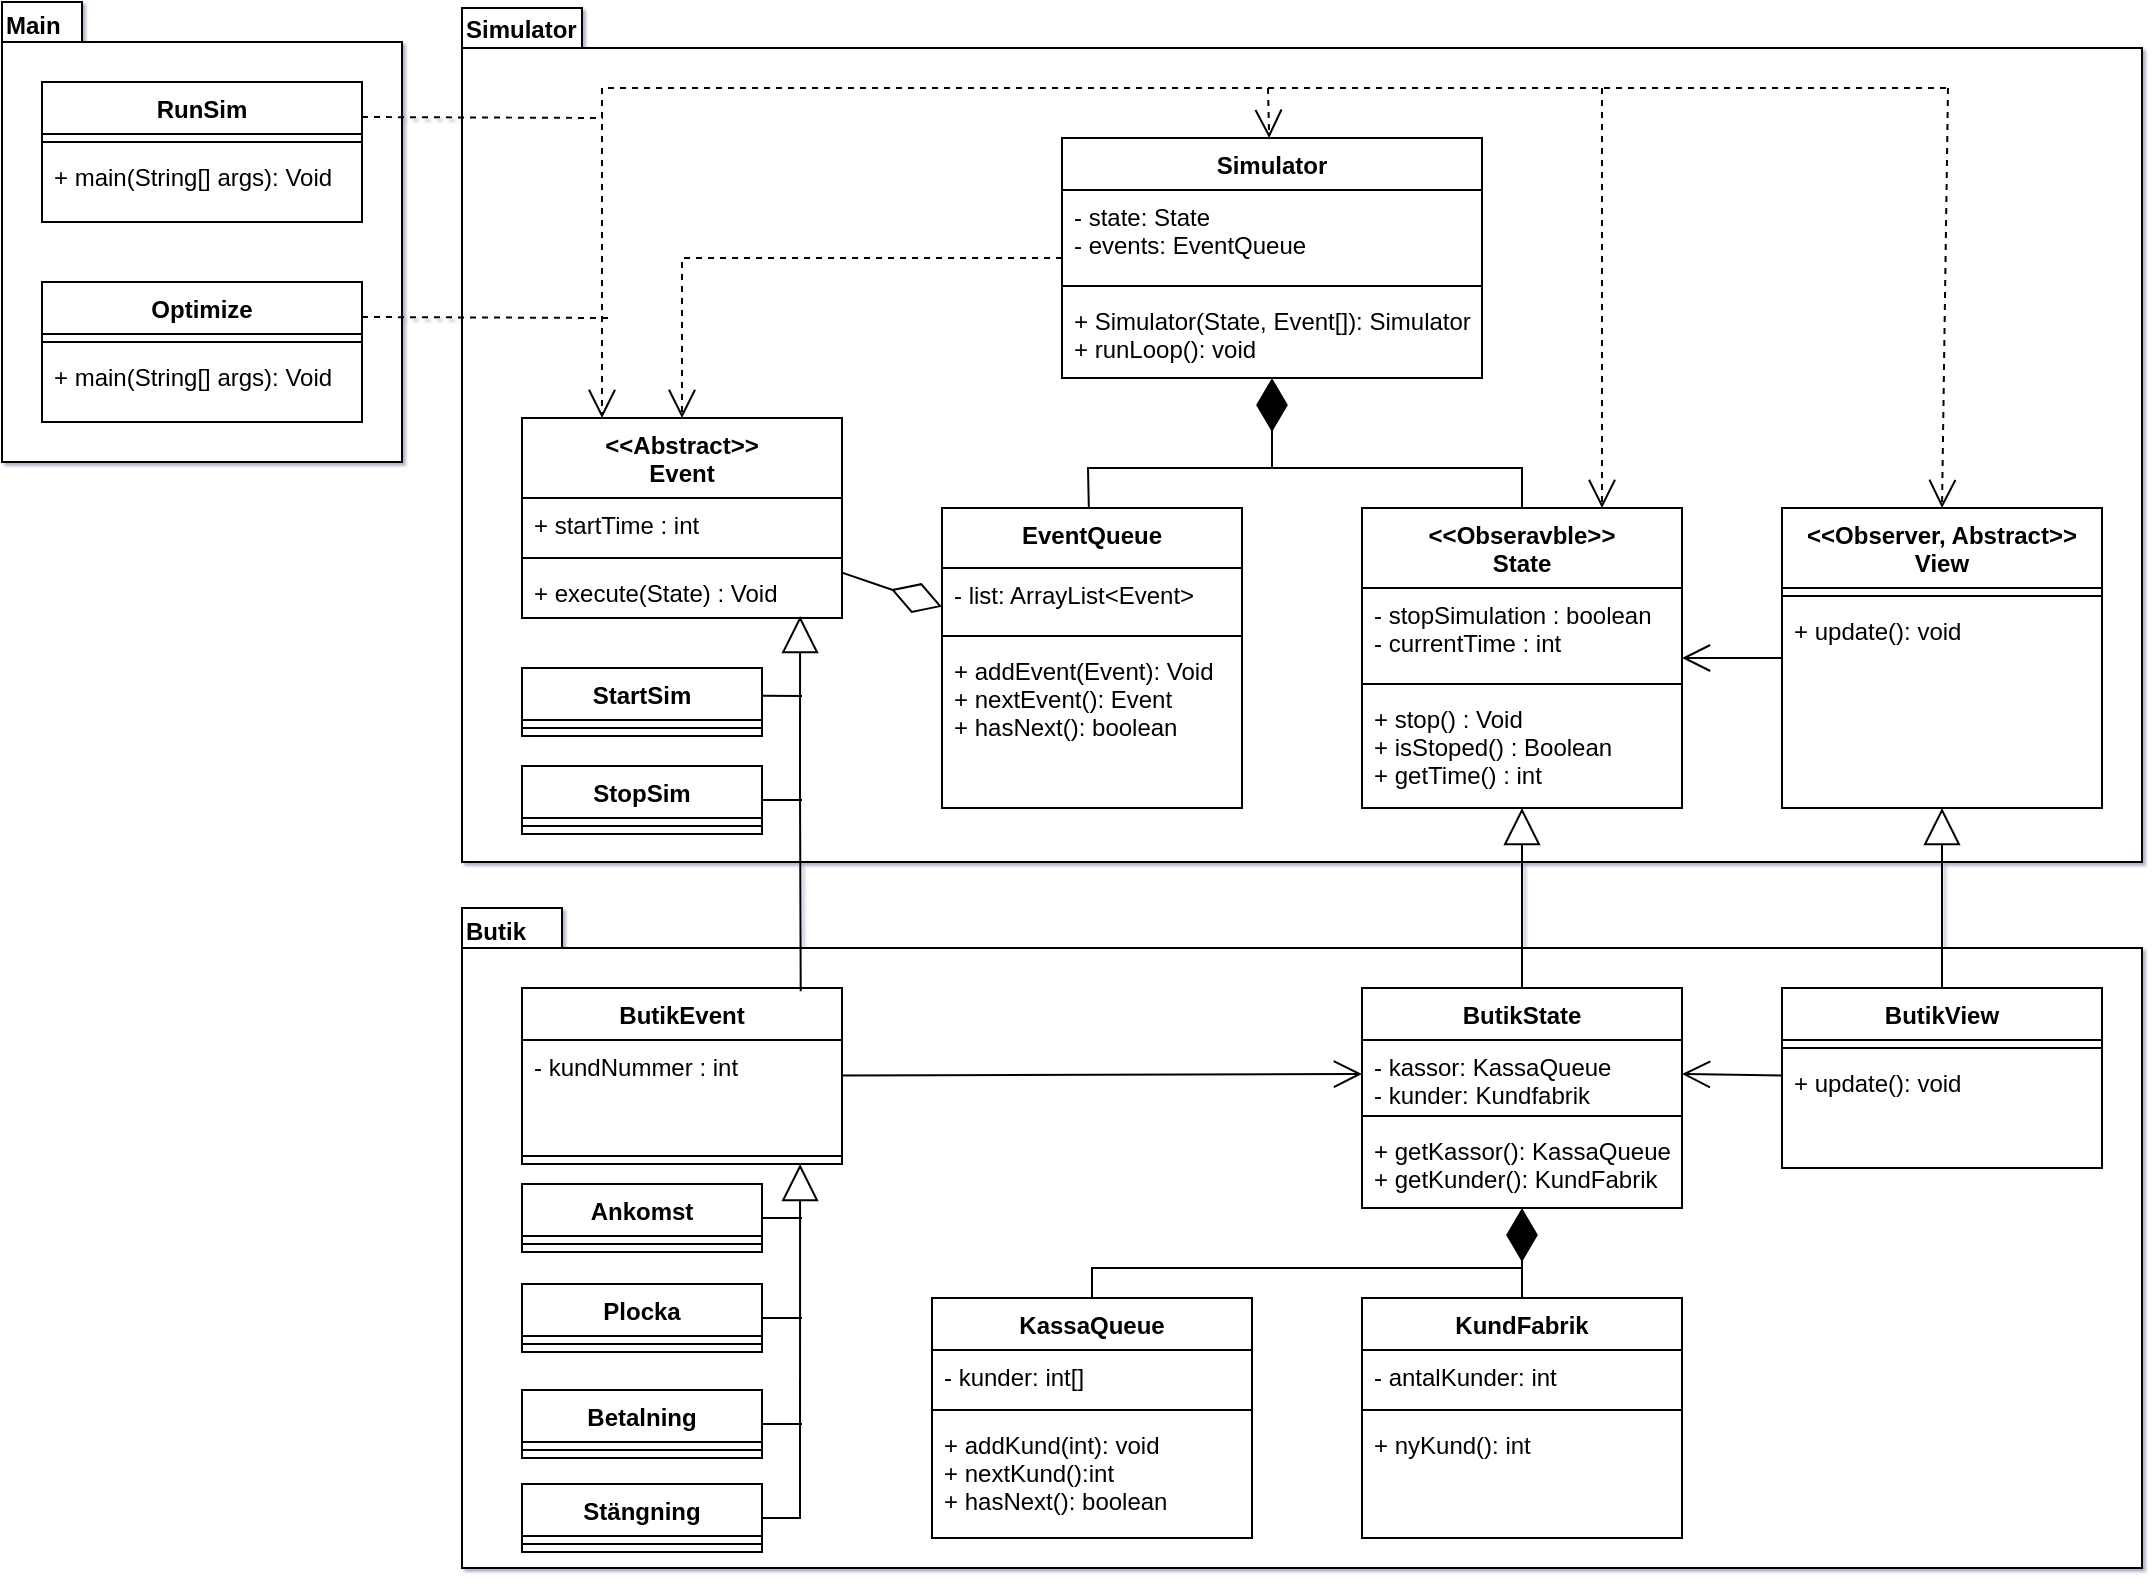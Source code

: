<mxfile version="20.8.23" type="device"><diagram id="C5RBs43oDa-KdzZeNtuy" name="Page-1"><mxGraphModel dx="1677" dy="722" grid="1" gridSize="10" guides="1" tooltips="1" connect="1" arrows="1" fold="1" page="1" pageScale="1" pageWidth="1169" pageHeight="827" math="0" shadow="1"><root><mxCell id="WIyWlLk6GJQsqaUBKTNV-0"/><mxCell id="WIyWlLk6GJQsqaUBKTNV-1" parent="WIyWlLk6GJQsqaUBKTNV-0"/><mxCell id="YLRPy9Vwm_R-fYZFnZfL-16" value="&lt;div align=&quot;left&quot;&gt;Main&lt;/div&gt;&lt;div align=&quot;left&quot;&gt;&lt;br&gt;&lt;/div&gt;&lt;div align=&quot;left&quot;&gt;&lt;br&gt;&lt;/div&gt;&lt;div align=&quot;left&quot;&gt;&lt;br&gt;&lt;/div&gt;&lt;div align=&quot;left&quot;&gt;&lt;br&gt;&lt;/div&gt;&lt;div align=&quot;left&quot;&gt;&lt;br&gt;&lt;/div&gt;&lt;div align=&quot;left&quot;&gt;&lt;br&gt;&lt;/div&gt;&lt;div&gt;&lt;br&gt;&lt;/div&gt;&lt;div&gt;&lt;br&gt;&lt;/div&gt;&lt;div&gt;&lt;br&gt;&lt;/div&gt;&lt;div&gt;&lt;br&gt;&lt;/div&gt;&lt;div&gt;&lt;br&gt;&lt;/div&gt;&lt;div&gt;&lt;br&gt;&lt;/div&gt;&lt;div&gt;&lt;br&gt;&lt;/div&gt;&lt;div&gt;&lt;br&gt;&lt;/div&gt;&lt;div&gt;&lt;br&gt;&lt;/div&gt;" style="shape=folder;fontStyle=1;spacingTop=10;tabWidth=40;tabHeight=20;tabPosition=left;html=1;align=left;" parent="WIyWlLk6GJQsqaUBKTNV-1" vertex="1"><mxGeometry x="57" y="17" width="200" height="230" as="geometry"/></mxCell><mxCell id="YLRPy9Vwm_R-fYZFnZfL-15" value="&lt;div align=&quot;left&quot;&gt;Butik&lt;/div&gt;&lt;div align=&quot;left&quot;&gt;&lt;br&gt;&lt;/div&gt;&lt;div align=&quot;left&quot;&gt;&lt;br&gt;&lt;/div&gt;&lt;div align=&quot;left&quot;&gt;&lt;br&gt;&lt;/div&gt;&lt;div align=&quot;left&quot;&gt;&lt;br&gt;&lt;/div&gt;&lt;div align=&quot;left&quot;&gt;&lt;br&gt;&lt;/div&gt;&lt;div align=&quot;left&quot;&gt;&lt;br&gt;&lt;/div&gt;&lt;div align=&quot;left&quot;&gt;&lt;br&gt;&lt;/div&gt;&lt;div align=&quot;left&quot;&gt;&lt;br&gt;&lt;/div&gt;&lt;div align=&quot;left&quot;&gt;&lt;br&gt;&lt;/div&gt;&lt;div align=&quot;left&quot;&gt;&lt;br&gt;&lt;/div&gt;&lt;div align=&quot;left&quot;&gt;&lt;br&gt;&lt;/div&gt;&lt;div align=&quot;left&quot;&gt;&lt;br&gt;&lt;/div&gt;&lt;div align=&quot;left&quot;&gt;&lt;br&gt;&lt;/div&gt;&lt;div align=&quot;left&quot;&gt;&lt;br&gt;&lt;/div&gt;&lt;div align=&quot;left&quot;&gt;&lt;br&gt;&lt;/div&gt;&lt;div align=&quot;left&quot;&gt;&lt;br&gt;&lt;/div&gt;&lt;div align=&quot;left&quot;&gt;&lt;br&gt;&lt;/div&gt;&lt;div align=&quot;left&quot;&gt;&lt;br&gt;&lt;/div&gt;&lt;div align=&quot;left&quot;&gt;&lt;br&gt;&lt;/div&gt;&lt;div align=&quot;left&quot;&gt;&lt;br&gt;&lt;/div&gt;&lt;div align=&quot;left&quot;&gt;&lt;br&gt;&lt;/div&gt;&lt;div align=&quot;left&quot;&gt;&lt;br&gt;&lt;/div&gt;" style="shape=folder;fontStyle=1;spacingTop=10;tabWidth=50;tabHeight=20;tabPosition=left;html=1;align=left;" parent="WIyWlLk6GJQsqaUBKTNV-1" vertex="1"><mxGeometry x="287" y="470" width="840" height="330" as="geometry"/></mxCell><mxCell id="Uis7Gt27PWJQKcqrfa5W-74" value="&lt;div align=&quot;left&quot;&gt;Simulator&lt;/div&gt;&lt;div align=&quot;left&quot;&gt;&lt;br&gt;&lt;/div&gt;&lt;div align=&quot;left&quot;&gt;&lt;br&gt;&lt;/div&gt;&lt;div align=&quot;left&quot;&gt;&lt;br&gt;&lt;/div&gt;&lt;div align=&quot;left&quot;&gt;&lt;br&gt;&lt;/div&gt;&lt;div align=&quot;left&quot;&gt;&lt;br&gt;&lt;/div&gt;&lt;div align=&quot;left&quot;&gt;&lt;br&gt;&lt;/div&gt;&lt;div align=&quot;left&quot;&gt;&lt;br&gt;&lt;/div&gt;&lt;div align=&quot;left&quot;&gt;&lt;br&gt;&lt;/div&gt;&lt;div align=&quot;left&quot;&gt;&lt;br&gt;&lt;/div&gt;&lt;div align=&quot;left&quot;&gt;&lt;br&gt;&lt;/div&gt;&lt;div align=&quot;left&quot;&gt;&lt;br&gt;&lt;/div&gt;&lt;div align=&quot;left&quot;&gt;&lt;br&gt;&lt;/div&gt;&lt;div align=&quot;left&quot;&gt;&lt;br&gt;&lt;/div&gt;&lt;div align=&quot;left&quot;&gt;&lt;br&gt;&lt;/div&gt;&lt;div align=&quot;left&quot;&gt;&lt;br&gt;&lt;/div&gt;&lt;div align=&quot;left&quot;&gt;&lt;br&gt;&lt;/div&gt;&lt;div align=&quot;left&quot;&gt;&lt;br&gt;&lt;/div&gt;&lt;div align=&quot;left&quot;&gt;&lt;br&gt;&lt;/div&gt;&lt;div align=&quot;left&quot;&gt;&lt;br&gt;&lt;/div&gt;&lt;div align=&quot;left&quot;&gt;&lt;br&gt;&lt;/div&gt;&lt;div align=&quot;left&quot;&gt;&lt;br&gt;&lt;/div&gt;&lt;div align=&quot;left&quot;&gt;&lt;br&gt;&lt;/div&gt;&lt;div align=&quot;left&quot;&gt;&lt;br&gt;&lt;/div&gt;&lt;div align=&quot;left&quot;&gt;&lt;br&gt;&lt;/div&gt;&lt;div align=&quot;left&quot;&gt;&lt;br&gt;&lt;/div&gt;&lt;div align=&quot;left&quot;&gt;&lt;br&gt;&lt;/div&gt;&lt;div align=&quot;left&quot;&gt;&lt;br&gt;&lt;/div&gt;&lt;div align=&quot;left&quot;&gt;&lt;br&gt;&lt;/div&gt;&lt;div align=&quot;left&quot;&gt;&lt;br&gt;&lt;/div&gt;" style="shape=folder;fontStyle=1;spacingTop=10;tabWidth=60;tabHeight=20;tabPosition=left;html=1;align=left;" parent="WIyWlLk6GJQsqaUBKTNV-1" vertex="1"><mxGeometry x="287" y="20" width="840" height="427" as="geometry"/></mxCell><mxCell id="Uis7Gt27PWJQKcqrfa5W-1" value="Simulator" style="swimlane;fontStyle=1;align=center;verticalAlign=top;childLayout=stackLayout;horizontal=1;startSize=26;horizontalStack=0;resizeParent=1;resizeParentMax=0;resizeLast=0;collapsible=1;marginBottom=0;" parent="WIyWlLk6GJQsqaUBKTNV-1" vertex="1"><mxGeometry x="587" y="85" width="210" height="120" as="geometry"/></mxCell><mxCell id="Uis7Gt27PWJQKcqrfa5W-2" value="- state: State&#xA;- events: EventQueue" style="text;strokeColor=none;fillColor=none;align=left;verticalAlign=top;spacingLeft=4;spacingRight=4;overflow=hidden;rotatable=0;points=[[0,0.5],[1,0.5]];portConstraint=eastwest;" parent="Uis7Gt27PWJQKcqrfa5W-1" vertex="1"><mxGeometry y="26" width="210" height="44" as="geometry"/></mxCell><mxCell id="Uis7Gt27PWJQKcqrfa5W-3" value="" style="line;strokeWidth=1;fillColor=none;align=left;verticalAlign=middle;spacingTop=-1;spacingLeft=3;spacingRight=3;rotatable=0;labelPosition=right;points=[];portConstraint=eastwest;strokeColor=inherit;" parent="Uis7Gt27PWJQKcqrfa5W-1" vertex="1"><mxGeometry y="70" width="210" height="8" as="geometry"/></mxCell><mxCell id="Uis7Gt27PWJQKcqrfa5W-4" value="+ Simulator(State, Event[]): Simulator&#xA;+ runLoop(): void" style="text;strokeColor=none;fillColor=none;align=left;verticalAlign=top;spacingLeft=4;spacingRight=4;overflow=hidden;rotatable=0;points=[[0,0.5],[1,0.5]];portConstraint=eastwest;" parent="Uis7Gt27PWJQKcqrfa5W-1" vertex="1"><mxGeometry y="78" width="210" height="42" as="geometry"/></mxCell><mxCell id="Uis7Gt27PWJQKcqrfa5W-5" value="EventQueue" style="swimlane;fontStyle=1;align=center;verticalAlign=top;childLayout=stackLayout;horizontal=1;startSize=30;horizontalStack=0;resizeParent=1;resizeParentMax=0;resizeLast=0;collapsible=1;marginBottom=0;" parent="WIyWlLk6GJQsqaUBKTNV-1" vertex="1"><mxGeometry x="527" y="270" width="150" height="150" as="geometry"/></mxCell><mxCell id="Uis7Gt27PWJQKcqrfa5W-6" value="- list: ArrayList&lt;Event&gt;&#xA;" style="text;strokeColor=none;fillColor=none;align=left;verticalAlign=top;spacingLeft=4;spacingRight=4;overflow=hidden;rotatable=0;points=[[0,0.5],[1,0.5]];portConstraint=eastwest;" parent="Uis7Gt27PWJQKcqrfa5W-5" vertex="1"><mxGeometry y="30" width="150" height="30" as="geometry"/></mxCell><mxCell id="Uis7Gt27PWJQKcqrfa5W-7" value="" style="line;strokeWidth=1;fillColor=none;align=left;verticalAlign=middle;spacingTop=-1;spacingLeft=3;spacingRight=3;rotatable=0;labelPosition=right;points=[];portConstraint=eastwest;strokeColor=inherit;" parent="Uis7Gt27PWJQKcqrfa5W-5" vertex="1"><mxGeometry y="60" width="150" height="8" as="geometry"/></mxCell><mxCell id="Uis7Gt27PWJQKcqrfa5W-8" value="+ addEvent(Event): Void&#xA;+ nextEvent(): Event&#xA;+ hasNext(): boolean" style="text;strokeColor=none;fillColor=none;align=left;verticalAlign=top;spacingLeft=4;spacingRight=4;overflow=hidden;rotatable=0;points=[[0,0.5],[1,0.5]];portConstraint=eastwest;" parent="Uis7Gt27PWJQKcqrfa5W-5" vertex="1"><mxGeometry y="68" width="150" height="82" as="geometry"/></mxCell><mxCell id="Uis7Gt27PWJQKcqrfa5W-9" value="&lt;&lt;Abstract&gt;&gt;&#xA;Event" style="swimlane;fontStyle=1;align=center;verticalAlign=top;childLayout=stackLayout;horizontal=1;startSize=40;horizontalStack=0;resizeParent=1;resizeParentMax=0;resizeLast=0;collapsible=1;marginBottom=0;" parent="WIyWlLk6GJQsqaUBKTNV-1" vertex="1"><mxGeometry x="317" y="225" width="160" height="100" as="geometry"/></mxCell><mxCell id="Uis7Gt27PWJQKcqrfa5W-10" value="+ startTime : int" style="text;strokeColor=none;fillColor=none;align=left;verticalAlign=top;spacingLeft=4;spacingRight=4;overflow=hidden;rotatable=0;points=[[0,0.5],[1,0.5]];portConstraint=eastwest;" parent="Uis7Gt27PWJQKcqrfa5W-9" vertex="1"><mxGeometry y="40" width="160" height="26" as="geometry"/></mxCell><mxCell id="Uis7Gt27PWJQKcqrfa5W-11" value="" style="line;strokeWidth=1;fillColor=none;align=left;verticalAlign=middle;spacingTop=-1;spacingLeft=3;spacingRight=3;rotatable=0;labelPosition=right;points=[];portConstraint=eastwest;strokeColor=inherit;" parent="Uis7Gt27PWJQKcqrfa5W-9" vertex="1"><mxGeometry y="66" width="160" height="8" as="geometry"/></mxCell><mxCell id="Uis7Gt27PWJQKcqrfa5W-12" value="+ execute(State) : Void" style="text;strokeColor=none;fillColor=none;align=left;verticalAlign=top;spacingLeft=4;spacingRight=4;overflow=hidden;rotatable=0;points=[[0,0.5],[1,0.5]];portConstraint=eastwest;" parent="Uis7Gt27PWJQKcqrfa5W-9" vertex="1"><mxGeometry y="74" width="160" height="26" as="geometry"/></mxCell><mxCell id="Uis7Gt27PWJQKcqrfa5W-16" value="" style="endArrow=diamondThin;endFill=0;endSize=24;html=1;rounded=0;" parent="WIyWlLk6GJQsqaUBKTNV-1" source="Uis7Gt27PWJQKcqrfa5W-9" target="Uis7Gt27PWJQKcqrfa5W-5" edge="1"><mxGeometry width="160" relative="1" as="geometry"><mxPoint x="557" y="115" as="sourcePoint"/><mxPoint x="497" y="237" as="targetPoint"/></mxGeometry></mxCell><mxCell id="Uis7Gt27PWJQKcqrfa5W-18" value="ButikEvent" style="swimlane;fontStyle=1;align=center;verticalAlign=top;childLayout=stackLayout;horizontal=1;startSize=26;horizontalStack=0;resizeParent=1;resizeParentMax=0;resizeLast=0;collapsible=1;marginBottom=0;" parent="WIyWlLk6GJQsqaUBKTNV-1" vertex="1"><mxGeometry x="317" y="510" width="160" height="88" as="geometry"/></mxCell><mxCell id="Uis7Gt27PWJQKcqrfa5W-19" value="- kundNummer : int" style="text;strokeColor=none;fillColor=none;align=left;verticalAlign=top;spacingLeft=4;spacingRight=4;overflow=hidden;rotatable=0;points=[[0,0.5],[1,0.5]];portConstraint=eastwest;" parent="Uis7Gt27PWJQKcqrfa5W-18" vertex="1"><mxGeometry y="26" width="160" height="54" as="geometry"/></mxCell><mxCell id="Uis7Gt27PWJQKcqrfa5W-20" value="" style="line;strokeWidth=1;fillColor=none;align=left;verticalAlign=middle;spacingTop=-1;spacingLeft=3;spacingRight=3;rotatable=0;labelPosition=right;points=[];portConstraint=eastwest;strokeColor=inherit;" parent="Uis7Gt27PWJQKcqrfa5W-18" vertex="1"><mxGeometry y="80" width="160" height="8" as="geometry"/></mxCell><mxCell id="Uis7Gt27PWJQKcqrfa5W-23" value="StartSim" style="swimlane;fontStyle=1;align=center;verticalAlign=top;childLayout=stackLayout;horizontal=1;startSize=26;horizontalStack=0;resizeParent=1;resizeParentMax=0;resizeLast=0;collapsible=1;marginBottom=0;" parent="WIyWlLk6GJQsqaUBKTNV-1" vertex="1"><mxGeometry x="317" y="350" width="120" height="34" as="geometry"/></mxCell><mxCell id="Uis7Gt27PWJQKcqrfa5W-25" value="" style="line;strokeWidth=1;fillColor=none;align=left;verticalAlign=middle;spacingTop=-1;spacingLeft=3;spacingRight=3;rotatable=0;labelPosition=right;points=[];portConstraint=eastwest;strokeColor=inherit;" parent="Uis7Gt27PWJQKcqrfa5W-23" vertex="1"><mxGeometry y="26" width="120" height="8" as="geometry"/></mxCell><mxCell id="Uis7Gt27PWJQKcqrfa5W-27" value="StopSim" style="swimlane;fontStyle=1;align=center;verticalAlign=top;childLayout=stackLayout;horizontal=1;startSize=26;horizontalStack=0;resizeParent=1;resizeParentMax=0;resizeLast=0;collapsible=1;marginBottom=0;" parent="WIyWlLk6GJQsqaUBKTNV-1" vertex="1"><mxGeometry x="317" y="399" width="120" height="34" as="geometry"/></mxCell><mxCell id="Uis7Gt27PWJQKcqrfa5W-29" value="" style="line;strokeWidth=1;fillColor=none;align=left;verticalAlign=middle;spacingTop=-1;spacingLeft=3;spacingRight=3;rotatable=0;labelPosition=right;points=[];portConstraint=eastwest;strokeColor=inherit;" parent="Uis7Gt27PWJQKcqrfa5W-27" vertex="1"><mxGeometry y="26" width="120" height="8" as="geometry"/></mxCell><mxCell id="Uis7Gt27PWJQKcqrfa5W-31" value="Ankomst" style="swimlane;fontStyle=1;align=center;verticalAlign=top;childLayout=stackLayout;horizontal=1;startSize=26;horizontalStack=0;resizeParent=1;resizeParentMax=0;resizeLast=0;collapsible=1;marginBottom=0;" parent="WIyWlLk6GJQsqaUBKTNV-1" vertex="1"><mxGeometry x="317" y="608" width="120" height="34" as="geometry"/></mxCell><mxCell id="Uis7Gt27PWJQKcqrfa5W-33" value="" style="line;strokeWidth=1;fillColor=none;align=left;verticalAlign=middle;spacingTop=-1;spacingLeft=3;spacingRight=3;rotatable=0;labelPosition=right;points=[];portConstraint=eastwest;strokeColor=inherit;" parent="Uis7Gt27PWJQKcqrfa5W-31" vertex="1"><mxGeometry y="26" width="120" height="8" as="geometry"/></mxCell><mxCell id="Uis7Gt27PWJQKcqrfa5W-40" value="Plocka" style="swimlane;fontStyle=1;align=center;verticalAlign=top;childLayout=stackLayout;horizontal=1;startSize=26;horizontalStack=0;resizeParent=1;resizeParentMax=0;resizeLast=0;collapsible=1;marginBottom=0;" parent="WIyWlLk6GJQsqaUBKTNV-1" vertex="1"><mxGeometry x="317" y="658" width="120" height="34" as="geometry"/></mxCell><mxCell id="Uis7Gt27PWJQKcqrfa5W-42" value="" style="line;strokeWidth=1;fillColor=none;align=left;verticalAlign=middle;spacingTop=-1;spacingLeft=3;spacingRight=3;rotatable=0;labelPosition=right;points=[];portConstraint=eastwest;strokeColor=inherit;" parent="Uis7Gt27PWJQKcqrfa5W-40" vertex="1"><mxGeometry y="26" width="120" height="8" as="geometry"/></mxCell><mxCell id="Uis7Gt27PWJQKcqrfa5W-44" value="Betalning" style="swimlane;fontStyle=1;align=center;verticalAlign=top;childLayout=stackLayout;horizontal=1;startSize=26;horizontalStack=0;resizeParent=1;resizeParentMax=0;resizeLast=0;collapsible=1;marginBottom=0;" parent="WIyWlLk6GJQsqaUBKTNV-1" vertex="1"><mxGeometry x="317" y="711" width="120" height="34" as="geometry"/></mxCell><mxCell id="Uis7Gt27PWJQKcqrfa5W-46" value="" style="line;strokeWidth=1;fillColor=none;align=left;verticalAlign=middle;spacingTop=-1;spacingLeft=3;spacingRight=3;rotatable=0;labelPosition=right;points=[];portConstraint=eastwest;strokeColor=inherit;" parent="Uis7Gt27PWJQKcqrfa5W-44" vertex="1"><mxGeometry y="26" width="120" height="8" as="geometry"/></mxCell><mxCell id="Uis7Gt27PWJQKcqrfa5W-50" value="Stängning" style="swimlane;fontStyle=1;align=center;verticalAlign=top;childLayout=stackLayout;horizontal=1;startSize=26;horizontalStack=0;resizeParent=1;resizeParentMax=0;resizeLast=0;collapsible=1;marginBottom=0;" parent="WIyWlLk6GJQsqaUBKTNV-1" vertex="1"><mxGeometry x="317" y="758" width="120" height="34" as="geometry"/></mxCell><mxCell id="Uis7Gt27PWJQKcqrfa5W-52" value="" style="line;strokeWidth=1;fillColor=none;align=left;verticalAlign=middle;spacingTop=-1;spacingLeft=3;spacingRight=3;rotatable=0;labelPosition=right;points=[];portConstraint=eastwest;strokeColor=inherit;" parent="Uis7Gt27PWJQKcqrfa5W-50" vertex="1"><mxGeometry y="26" width="120" height="8" as="geometry"/></mxCell><mxCell id="Uis7Gt27PWJQKcqrfa5W-55" value="&lt;&lt;Obseravble&gt;&gt;&#xA;State" style="swimlane;fontStyle=1;align=center;verticalAlign=top;childLayout=stackLayout;horizontal=1;startSize=40;horizontalStack=0;resizeParent=1;resizeParentMax=0;resizeLast=0;collapsible=1;marginBottom=0;" parent="WIyWlLk6GJQsqaUBKTNV-1" vertex="1"><mxGeometry x="737" y="270" width="160" height="150" as="geometry"><mxRectangle x="550" y="200" width="130" height="40" as="alternateBounds"/></mxGeometry></mxCell><mxCell id="Uis7Gt27PWJQKcqrfa5W-56" value="- stopSimulation : boolean&#xA;- currentTime : int" style="text;strokeColor=none;fillColor=none;align=left;verticalAlign=top;spacingLeft=4;spacingRight=4;overflow=hidden;rotatable=0;points=[[0,0.5],[1,0.5]];portConstraint=eastwest;" parent="Uis7Gt27PWJQKcqrfa5W-55" vertex="1"><mxGeometry y="40" width="160" height="44" as="geometry"/></mxCell><mxCell id="Uis7Gt27PWJQKcqrfa5W-57" value="" style="line;strokeWidth=1;fillColor=none;align=left;verticalAlign=middle;spacingTop=-1;spacingLeft=3;spacingRight=3;rotatable=0;labelPosition=right;points=[];portConstraint=eastwest;strokeColor=inherit;" parent="Uis7Gt27PWJQKcqrfa5W-55" vertex="1"><mxGeometry y="84" width="160" height="8" as="geometry"/></mxCell><mxCell id="Uis7Gt27PWJQKcqrfa5W-58" value="+ stop() : Void&#xA;+ isStoped() : Boolean&#xA;+ getTime() : int" style="text;strokeColor=none;fillColor=none;align=left;verticalAlign=top;spacingLeft=4;spacingRight=4;overflow=hidden;rotatable=0;points=[[0,0.5],[1,0.5]];portConstraint=eastwest;" parent="Uis7Gt27PWJQKcqrfa5W-55" vertex="1"><mxGeometry y="92" width="160" height="58" as="geometry"/></mxCell><mxCell id="Uis7Gt27PWJQKcqrfa5W-59" value="" style="endArrow=diamondThin;endFill=1;endSize=24;html=1;rounded=0;" parent="WIyWlLk6GJQsqaUBKTNV-1" source="Uis7Gt27PWJQKcqrfa5W-55" target="Uis7Gt27PWJQKcqrfa5W-1" edge="1"><mxGeometry width="160" relative="1" as="geometry"><mxPoint x="587" y="277" as="sourcePoint"/><mxPoint x="747" y="277" as="targetPoint"/><Array as="points"><mxPoint x="817" y="250"/><mxPoint x="692" y="250"/></Array></mxGeometry></mxCell><mxCell id="Uis7Gt27PWJQKcqrfa5W-67" value="&lt;&lt;Observer, Abstract&gt;&gt;&#xA;View" style="swimlane;fontStyle=1;align=center;verticalAlign=top;childLayout=stackLayout;horizontal=1;startSize=40;horizontalStack=0;resizeParent=1;resizeParentMax=0;resizeLast=0;collapsible=1;marginBottom=0;" parent="WIyWlLk6GJQsqaUBKTNV-1" vertex="1"><mxGeometry x="947" y="270" width="160" height="150" as="geometry"/></mxCell><mxCell id="Uis7Gt27PWJQKcqrfa5W-69" value="" style="line;strokeWidth=1;fillColor=none;align=left;verticalAlign=middle;spacingTop=-1;spacingLeft=3;spacingRight=3;rotatable=0;labelPosition=right;points=[];portConstraint=eastwest;strokeColor=inherit;" parent="Uis7Gt27PWJQKcqrfa5W-67" vertex="1"><mxGeometry y="40" width="160" height="8" as="geometry"/></mxCell><mxCell id="Uis7Gt27PWJQKcqrfa5W-70" value="+ update(): void" style="text;strokeColor=none;fillColor=none;align=left;verticalAlign=top;spacingLeft=4;spacingRight=4;overflow=hidden;rotatable=0;points=[[0,0.5],[1,0.5]];portConstraint=eastwest;" parent="Uis7Gt27PWJQKcqrfa5W-67" vertex="1"><mxGeometry y="48" width="160" height="102" as="geometry"/></mxCell><mxCell id="Uis7Gt27PWJQKcqrfa5W-80" value="ButikState" style="swimlane;fontStyle=1;align=center;verticalAlign=top;childLayout=stackLayout;horizontal=1;startSize=26;horizontalStack=0;resizeParent=1;resizeParentMax=0;resizeLast=0;collapsible=1;marginBottom=0;" parent="WIyWlLk6GJQsqaUBKTNV-1" vertex="1"><mxGeometry x="737" y="510" width="160" height="110" as="geometry"/></mxCell><mxCell id="Uis7Gt27PWJQKcqrfa5W-81" value="- kassor: KassaQueue&#xA;- kunder: Kundfabrik&#xA;" style="text;strokeColor=none;fillColor=none;align=left;verticalAlign=top;spacingLeft=4;spacingRight=4;overflow=hidden;rotatable=0;points=[[0,0.5],[1,0.5]];portConstraint=eastwest;" parent="Uis7Gt27PWJQKcqrfa5W-80" vertex="1"><mxGeometry y="26" width="160" height="34" as="geometry"/></mxCell><mxCell id="Uis7Gt27PWJQKcqrfa5W-82" value="" style="line;strokeWidth=1;fillColor=none;align=left;verticalAlign=middle;spacingTop=-1;spacingLeft=3;spacingRight=3;rotatable=0;labelPosition=right;points=[];portConstraint=eastwest;strokeColor=inherit;" parent="Uis7Gt27PWJQKcqrfa5W-80" vertex="1"><mxGeometry y="60" width="160" height="8" as="geometry"/></mxCell><mxCell id="Uis7Gt27PWJQKcqrfa5W-83" value="+ getKassor(): KassaQueue&#xA;+ getKunder(): KundFabrik&#xA;" style="text;strokeColor=none;fillColor=none;align=left;verticalAlign=top;spacingLeft=4;spacingRight=4;overflow=hidden;rotatable=0;points=[[0,0.5],[1,0.5]];portConstraint=eastwest;" parent="Uis7Gt27PWJQKcqrfa5W-80" vertex="1"><mxGeometry y="68" width="160" height="42" as="geometry"/></mxCell><mxCell id="Uis7Gt27PWJQKcqrfa5W-85" value="KassaQueue" style="swimlane;fontStyle=1;align=center;verticalAlign=top;childLayout=stackLayout;horizontal=1;startSize=26;horizontalStack=0;resizeParent=1;resizeParentMax=0;resizeLast=0;collapsible=1;marginBottom=0;" parent="WIyWlLk6GJQsqaUBKTNV-1" vertex="1"><mxGeometry x="522" y="665" width="160" height="120" as="geometry"/></mxCell><mxCell id="Uis7Gt27PWJQKcqrfa5W-86" value="- kunder: int[]" style="text;strokeColor=none;fillColor=none;align=left;verticalAlign=top;spacingLeft=4;spacingRight=4;overflow=hidden;rotatable=0;points=[[0,0.5],[1,0.5]];portConstraint=eastwest;" parent="Uis7Gt27PWJQKcqrfa5W-85" vertex="1"><mxGeometry y="26" width="160" height="26" as="geometry"/></mxCell><mxCell id="Uis7Gt27PWJQKcqrfa5W-87" value="" style="line;strokeWidth=1;fillColor=none;align=left;verticalAlign=middle;spacingTop=-1;spacingLeft=3;spacingRight=3;rotatable=0;labelPosition=right;points=[];portConstraint=eastwest;strokeColor=inherit;" parent="Uis7Gt27PWJQKcqrfa5W-85" vertex="1"><mxGeometry y="52" width="160" height="8" as="geometry"/></mxCell><mxCell id="Uis7Gt27PWJQKcqrfa5W-88" value="+ addKund(int): void&#xA;+ nextKund():int&#xA;+ hasNext(): boolean" style="text;strokeColor=none;fillColor=none;align=left;verticalAlign=top;spacingLeft=4;spacingRight=4;overflow=hidden;rotatable=0;points=[[0,0.5],[1,0.5]];portConstraint=eastwest;" parent="Uis7Gt27PWJQKcqrfa5W-85" vertex="1"><mxGeometry y="60" width="160" height="60" as="geometry"/></mxCell><mxCell id="Uis7Gt27PWJQKcqrfa5W-91" value="RunSim" style="swimlane;fontStyle=1;align=center;verticalAlign=top;childLayout=stackLayout;horizontal=1;startSize=26;horizontalStack=0;resizeParent=1;resizeParentMax=0;resizeLast=0;collapsible=1;marginBottom=0;" parent="WIyWlLk6GJQsqaUBKTNV-1" vertex="1"><mxGeometry x="77" y="57" width="160" height="70" as="geometry"/></mxCell><mxCell id="Uis7Gt27PWJQKcqrfa5W-93" value="" style="line;strokeWidth=1;fillColor=none;align=left;verticalAlign=middle;spacingTop=-1;spacingLeft=3;spacingRight=3;rotatable=0;labelPosition=right;points=[];portConstraint=eastwest;strokeColor=inherit;" parent="Uis7Gt27PWJQKcqrfa5W-91" vertex="1"><mxGeometry y="26" width="160" height="8" as="geometry"/></mxCell><mxCell id="Uis7Gt27PWJQKcqrfa5W-94" value="+ main(String[] args): Void&#xA;" style="text;strokeColor=none;fillColor=none;align=left;verticalAlign=top;spacingLeft=4;spacingRight=4;overflow=hidden;rotatable=0;points=[[0,0.5],[1,0.5]];portConstraint=eastwest;" parent="Uis7Gt27PWJQKcqrfa5W-91" vertex="1"><mxGeometry y="34" width="160" height="36" as="geometry"/></mxCell><mxCell id="Uis7Gt27PWJQKcqrfa5W-97" value="ButikView" style="swimlane;fontStyle=1;align=center;verticalAlign=top;childLayout=stackLayout;horizontal=1;startSize=26;horizontalStack=0;resizeParent=1;resizeParentMax=0;resizeLast=0;collapsible=1;marginBottom=0;" parent="WIyWlLk6GJQsqaUBKTNV-1" vertex="1"><mxGeometry x="947" y="510" width="160" height="90" as="geometry"/></mxCell><mxCell id="Uis7Gt27PWJQKcqrfa5W-99" value="" style="line;strokeWidth=1;fillColor=none;align=left;verticalAlign=middle;spacingTop=-1;spacingLeft=3;spacingRight=3;rotatable=0;labelPosition=right;points=[];portConstraint=eastwest;strokeColor=inherit;" parent="Uis7Gt27PWJQKcqrfa5W-97" vertex="1"><mxGeometry y="26" width="160" height="8" as="geometry"/></mxCell><mxCell id="Uis7Gt27PWJQKcqrfa5W-100" value="+ update(): void" style="text;strokeColor=none;fillColor=none;align=left;verticalAlign=top;spacingLeft=4;spacingRight=4;overflow=hidden;rotatable=0;points=[[0,0.5],[1,0.5]];portConstraint=eastwest;" parent="Uis7Gt27PWJQKcqrfa5W-97" vertex="1"><mxGeometry y="34" width="160" height="56" as="geometry"/></mxCell><mxCell id="Uis7Gt27PWJQKcqrfa5W-101" value="Extends" style="endArrow=block;endSize=16;endFill=0;html=1;rounded=0;exitX=0.5;exitY=0;exitDx=0;exitDy=0;textOpacity=0;" parent="WIyWlLk6GJQsqaUBKTNV-1" source="Uis7Gt27PWJQKcqrfa5W-97" target="Uis7Gt27PWJQKcqrfa5W-67" edge="1"><mxGeometry width="160" relative="1" as="geometry"><mxPoint x="1437" y="540" as="sourcePoint"/><mxPoint x="1597" y="540" as="targetPoint"/></mxGeometry></mxCell><mxCell id="YLRPy9Vwm_R-fYZFnZfL-1" value="Extends" style="endArrow=block;endSize=16;endFill=0;html=1;rounded=0;textOpacity=0;entryX=0.869;entryY=0.962;entryDx=0;entryDy=0;entryPerimeter=0;exitX=0.871;exitY=0.018;exitDx=0;exitDy=0;exitPerimeter=0;" parent="WIyWlLk6GJQsqaUBKTNV-1" source="Uis7Gt27PWJQKcqrfa5W-18" target="Uis7Gt27PWJQKcqrfa5W-12" edge="1"><mxGeometry x="0.006" width="160" relative="1" as="geometry"><mxPoint x="327" y="380" as="sourcePoint"/><mxPoint x="487" y="380" as="targetPoint"/><Array as="points"><mxPoint x="456" y="410"/></Array><mxPoint as="offset"/></mxGeometry></mxCell><mxCell id="YLRPy9Vwm_R-fYZFnZfL-3" value="Use" style="endArrow=open;endSize=12;dashed=1;html=1;rounded=0;entryX=0.5;entryY=0;entryDx=0;entryDy=0;textOpacity=0;" parent="WIyWlLk6GJQsqaUBKTNV-1" source="Uis7Gt27PWJQKcqrfa5W-1" target="Uis7Gt27PWJQKcqrfa5W-9" edge="1"><mxGeometry width="160" relative="1" as="geometry"><mxPoint x="367" y="237" as="sourcePoint"/><mxPoint x="67" y="207" as="targetPoint"/><Array as="points"><mxPoint x="397" y="145"/></Array></mxGeometry></mxCell><mxCell id="YLRPy9Vwm_R-fYZFnZfL-4" value="Use" style="endArrow=open;endSize=12;dashed=1;html=1;rounded=0;textOpacity=0;exitX=1;exitY=0.25;exitDx=0;exitDy=0;" parent="WIyWlLk6GJQsqaUBKTNV-1" source="Uis7Gt27PWJQKcqrfa5W-91" target="Uis7Gt27PWJQKcqrfa5W-1" edge="1"><mxGeometry width="160" relative="1" as="geometry"><mxPoint x="237" y="47" as="sourcePoint"/><mxPoint x="527" y="237" as="targetPoint"/><Array as="points"><mxPoint x="357" y="75"/><mxPoint x="357" y="60"/><mxPoint x="690" y="60"/></Array></mxGeometry></mxCell><mxCell id="YLRPy9Vwm_R-fYZFnZfL-7" value="" style="endArrow=open;endFill=1;endSize=12;html=1;rounded=0;exitX=0;exitY=0.5;exitDx=0;exitDy=0;" parent="WIyWlLk6GJQsqaUBKTNV-1" source="Uis7Gt27PWJQKcqrfa5W-67" target="Uis7Gt27PWJQKcqrfa5W-55" edge="1"><mxGeometry width="160" relative="1" as="geometry"><mxPoint x="887" y="287" as="sourcePoint"/><mxPoint x="1417" y="297" as="targetPoint"/></mxGeometry></mxCell><mxCell id="YLRPy9Vwm_R-fYZFnZfL-12" value="Extends" style="endArrow=block;endSize=16;endFill=0;html=1;rounded=0;exitX=0.5;exitY=0;exitDx=0;exitDy=0;textOpacity=0;" parent="WIyWlLk6GJQsqaUBKTNV-1" source="Uis7Gt27PWJQKcqrfa5W-80" target="Uis7Gt27PWJQKcqrfa5W-58" edge="1"><mxGeometry width="160" relative="1" as="geometry"><mxPoint x="927" y="430" as="sourcePoint"/><mxPoint x="1087" y="430" as="targetPoint"/></mxGeometry></mxCell><mxCell id="YLRPy9Vwm_R-fYZFnZfL-14" value="" style="endArrow=diamondThin;endFill=1;endSize=24;html=1;rounded=0;entryX=0.5;entryY=1;entryDx=0;entryDy=0;" parent="WIyWlLk6GJQsqaUBKTNV-1" source="YLRPy9Vwm_R-fYZFnZfL-18" target="Uis7Gt27PWJQKcqrfa5W-80" edge="1"><mxGeometry width="160" relative="1" as="geometry"><mxPoint x="797" y="570" as="sourcePoint"/><mxPoint x="957" y="570" as="targetPoint"/></mxGeometry></mxCell><mxCell id="YLRPy9Vwm_R-fYZFnZfL-18" value="KundFabrik" style="swimlane;fontStyle=1;align=center;verticalAlign=top;childLayout=stackLayout;horizontal=1;startSize=26;horizontalStack=0;resizeParent=1;resizeParentMax=0;resizeLast=0;collapsible=1;marginBottom=0;" parent="WIyWlLk6GJQsqaUBKTNV-1" vertex="1"><mxGeometry x="737" y="665" width="160" height="120" as="geometry"/></mxCell><mxCell id="YLRPy9Vwm_R-fYZFnZfL-19" value="- antalKunder: int" style="text;strokeColor=none;fillColor=none;align=left;verticalAlign=top;spacingLeft=4;spacingRight=4;overflow=hidden;rotatable=0;points=[[0,0.5],[1,0.5]];portConstraint=eastwest;" parent="YLRPy9Vwm_R-fYZFnZfL-18" vertex="1"><mxGeometry y="26" width="160" height="26" as="geometry"/></mxCell><mxCell id="YLRPy9Vwm_R-fYZFnZfL-20" value="" style="line;strokeWidth=1;fillColor=none;align=left;verticalAlign=middle;spacingTop=-1;spacingLeft=3;spacingRight=3;rotatable=0;labelPosition=right;points=[];portConstraint=eastwest;strokeColor=inherit;" parent="YLRPy9Vwm_R-fYZFnZfL-18" vertex="1"><mxGeometry y="52" width="160" height="8" as="geometry"/></mxCell><mxCell id="YLRPy9Vwm_R-fYZFnZfL-21" value="+ nyKund(): int" style="text;strokeColor=none;fillColor=none;align=left;verticalAlign=top;spacingLeft=4;spacingRight=4;overflow=hidden;rotatable=0;points=[[0,0.5],[1,0.5]];portConstraint=eastwest;" parent="YLRPy9Vwm_R-fYZFnZfL-18" vertex="1"><mxGeometry y="60" width="160" height="60" as="geometry"/></mxCell><mxCell id="YLRPy9Vwm_R-fYZFnZfL-23" value="" style="endArrow=open;endFill=1;endSize=12;html=1;rounded=0;entryX=1;entryY=0.5;entryDx=0;entryDy=0;" parent="WIyWlLk6GJQsqaUBKTNV-1" source="Uis7Gt27PWJQKcqrfa5W-97" target="Uis7Gt27PWJQKcqrfa5W-81" edge="1"><mxGeometry width="160" relative="1" as="geometry"><mxPoint x="817" y="680" as="sourcePoint"/><mxPoint x="890" y="555" as="targetPoint"/></mxGeometry></mxCell><mxCell id="YLRPy9Vwm_R-fYZFnZfL-25" value="" style="endArrow=open;endFill=1;endSize=12;html=1;rounded=0;entryX=0;entryY=0.5;entryDx=0;entryDy=0;" parent="WIyWlLk6GJQsqaUBKTNV-1" source="Uis7Gt27PWJQKcqrfa5W-18" target="Uis7Gt27PWJQKcqrfa5W-81" edge="1"><mxGeometry width="160" relative="1" as="geometry"><mxPoint x="1187" y="480" as="sourcePoint"/><mxPoint x="1197" y="600" as="targetPoint"/></mxGeometry></mxCell><mxCell id="YLRPy9Vwm_R-fYZFnZfL-30" value="Extends" style="endArrow=block;endSize=16;endFill=0;html=1;rounded=0;shadow=0;textOpacity=0;entryX=0.869;entryY=1;entryDx=0;entryDy=0;entryPerimeter=0;exitX=1;exitY=0.5;exitDx=0;exitDy=0;" parent="WIyWlLk6GJQsqaUBKTNV-1" source="Uis7Gt27PWJQKcqrfa5W-50" target="Uis7Gt27PWJQKcqrfa5W-20" edge="1"><mxGeometry x="0.001" width="160" relative="1" as="geometry"><mxPoint x="456" y="797" as="sourcePoint"/><mxPoint x="527" y="577" as="targetPoint"/><Array as="points"><mxPoint x="456" y="775"/></Array><mxPoint as="offset"/></mxGeometry></mxCell><mxCell id="YLRPy9Vwm_R-fYZFnZfL-40" value="" style="endArrow=none;html=1;rounded=0;shadow=0;exitX=1.001;exitY=0.409;exitDx=0;exitDy=0;exitPerimeter=0;" parent="WIyWlLk6GJQsqaUBKTNV-1" source="Uis7Gt27PWJQKcqrfa5W-23" edge="1"><mxGeometry width="50" height="50" relative="1" as="geometry"><mxPoint x="427" y="397" as="sourcePoint"/><mxPoint x="457" y="364" as="targetPoint"/></mxGeometry></mxCell><mxCell id="YLRPy9Vwm_R-fYZFnZfL-41" value="" style="endArrow=none;html=1;rounded=0;shadow=0;" parent="WIyWlLk6GJQsqaUBKTNV-1" source="Uis7Gt27PWJQKcqrfa5W-5" edge="1"><mxGeometry width="50" height="50" relative="1" as="geometry"><mxPoint x="717" y="287" as="sourcePoint"/><mxPoint x="692" y="250" as="targetPoint"/><Array as="points"><mxPoint x="600" y="250"/></Array></mxGeometry></mxCell><mxCell id="YLRPy9Vwm_R-fYZFnZfL-42" value="" style="endArrow=none;html=1;rounded=0;shadow=0;exitX=1;exitY=0.5;exitDx=0;exitDy=0;" parent="WIyWlLk6GJQsqaUBKTNV-1" source="Uis7Gt27PWJQKcqrfa5W-44" edge="1"><mxGeometry width="50" height="50" relative="1" as="geometry"><mxPoint x="477" y="760" as="sourcePoint"/><mxPoint x="457" y="728" as="targetPoint"/></mxGeometry></mxCell><mxCell id="YLRPy9Vwm_R-fYZFnZfL-44" value="" style="endArrow=none;html=1;rounded=0;shadow=0;exitX=1;exitY=0.5;exitDx=0;exitDy=0;" parent="WIyWlLk6GJQsqaUBKTNV-1" source="Uis7Gt27PWJQKcqrfa5W-31" edge="1"><mxGeometry width="50" height="50" relative="1" as="geometry"><mxPoint x="477" y="760" as="sourcePoint"/><mxPoint x="457" y="625" as="targetPoint"/></mxGeometry></mxCell><mxCell id="YLRPy9Vwm_R-fYZFnZfL-45" value="" style="endArrow=none;html=1;rounded=0;shadow=0;exitX=0.5;exitY=0;exitDx=0;exitDy=0;" parent="WIyWlLk6GJQsqaUBKTNV-1" source="Uis7Gt27PWJQKcqrfa5W-85" edge="1"><mxGeometry width="50" height="50" relative="1" as="geometry"><mxPoint x="737" y="750" as="sourcePoint"/><mxPoint x="817" y="650" as="targetPoint"/><Array as="points"><mxPoint x="602" y="650"/></Array></mxGeometry></mxCell><mxCell id="YLRPy9Vwm_R-fYZFnZfL-46" value="Optimize" style="swimlane;fontStyle=1;align=center;verticalAlign=top;childLayout=stackLayout;horizontal=1;startSize=26;horizontalStack=0;resizeParent=1;resizeParentMax=0;resizeLast=0;collapsible=1;marginBottom=0;" parent="WIyWlLk6GJQsqaUBKTNV-1" vertex="1"><mxGeometry x="77" y="157" width="160" height="70" as="geometry"/></mxCell><mxCell id="YLRPy9Vwm_R-fYZFnZfL-47" value="" style="line;strokeWidth=1;fillColor=none;align=left;verticalAlign=middle;spacingTop=-1;spacingLeft=3;spacingRight=3;rotatable=0;labelPosition=right;points=[];portConstraint=eastwest;strokeColor=inherit;" parent="YLRPy9Vwm_R-fYZFnZfL-46" vertex="1"><mxGeometry y="26" width="160" height="8" as="geometry"/></mxCell><mxCell id="YLRPy9Vwm_R-fYZFnZfL-48" value="+ main(String[] args): Void&#xA;" style="text;strokeColor=none;fillColor=none;align=left;verticalAlign=top;spacingLeft=4;spacingRight=4;overflow=hidden;rotatable=0;points=[[0,0.5],[1,0.5]];portConstraint=eastwest;" parent="YLRPy9Vwm_R-fYZFnZfL-46" vertex="1"><mxGeometry y="34" width="160" height="36" as="geometry"/></mxCell><mxCell id="YLRPy9Vwm_R-fYZFnZfL-51" value="Use" style="endArrow=open;endSize=12;dashed=1;html=1;rounded=0;entryX=0.5;entryY=0;entryDx=0;entryDy=0;textOpacity=0;" parent="WIyWlLk6GJQsqaUBKTNV-1" target="Uis7Gt27PWJQKcqrfa5W-67" edge="1"><mxGeometry width="160" relative="1" as="geometry"><mxPoint x="1030" y="60" as="sourcePoint"/><mxPoint x="1067" y="107" as="targetPoint"/></mxGeometry></mxCell><mxCell id="YLRPy9Vwm_R-fYZFnZfL-52" value="Use" style="endArrow=open;endSize=12;dashed=1;html=1;rounded=0;entryX=0.75;entryY=0;entryDx=0;entryDy=0;textOpacity=0;" parent="WIyWlLk6GJQsqaUBKTNV-1" target="Uis7Gt27PWJQKcqrfa5W-55" edge="1"><mxGeometry width="160" relative="1" as="geometry"><mxPoint x="857" y="60" as="sourcePoint"/><mxPoint x="867" y="107" as="targetPoint"/></mxGeometry></mxCell><mxCell id="YLRPy9Vwm_R-fYZFnZfL-53" value="" style="endArrow=none;dashed=1;html=1;rounded=0;" parent="WIyWlLk6GJQsqaUBKTNV-1" edge="1"><mxGeometry width="50" height="50" relative="1" as="geometry"><mxPoint x="690" y="60" as="sourcePoint"/><mxPoint x="1030" y="60" as="targetPoint"/></mxGeometry></mxCell><mxCell id="YLRPy9Vwm_R-fYZFnZfL-54" value="Use" style="endArrow=open;endSize=12;dashed=1;html=1;rounded=0;entryX=0.25;entryY=0;entryDx=0;entryDy=0;textOpacity=0;" parent="WIyWlLk6GJQsqaUBKTNV-1" target="Uis7Gt27PWJQKcqrfa5W-9" edge="1"><mxGeometry width="160" relative="1" as="geometry"><mxPoint x="357" y="60" as="sourcePoint"/><mxPoint x="597" y="207" as="targetPoint"/></mxGeometry></mxCell><mxCell id="YLRPy9Vwm_R-fYZFnZfL-55" value="" style="endArrow=none;dashed=1;html=1;rounded=0;exitX=1;exitY=0.25;exitDx=0;exitDy=0;" parent="WIyWlLk6GJQsqaUBKTNV-1" source="YLRPy9Vwm_R-fYZFnZfL-46" edge="1"><mxGeometry width="50" height="50" relative="1" as="geometry"><mxPoint x="347" y="147" as="sourcePoint"/><mxPoint x="360" y="175" as="targetPoint"/></mxGeometry></mxCell><mxCell id="64ukl12Zx6f2gx3iBXSd-0" value="" style="endArrow=none;html=1;rounded=0;" edge="1" parent="WIyWlLk6GJQsqaUBKTNV-1" source="Uis7Gt27PWJQKcqrfa5W-40"><mxGeometry width="50" height="50" relative="1" as="geometry"><mxPoint x="510" y="730" as="sourcePoint"/><mxPoint x="457" y="675" as="targetPoint"/></mxGeometry></mxCell><mxCell id="64ukl12Zx6f2gx3iBXSd-1" value="" style="endArrow=none;html=1;rounded=0;" edge="1" parent="WIyWlLk6GJQsqaUBKTNV-1" source="Uis7Gt27PWJQKcqrfa5W-27"><mxGeometry width="50" height="50" relative="1" as="geometry"><mxPoint x="520" y="430" as="sourcePoint"/><mxPoint x="457" y="416" as="targetPoint"/></mxGeometry></mxCell></root></mxGraphModel></diagram></mxfile>